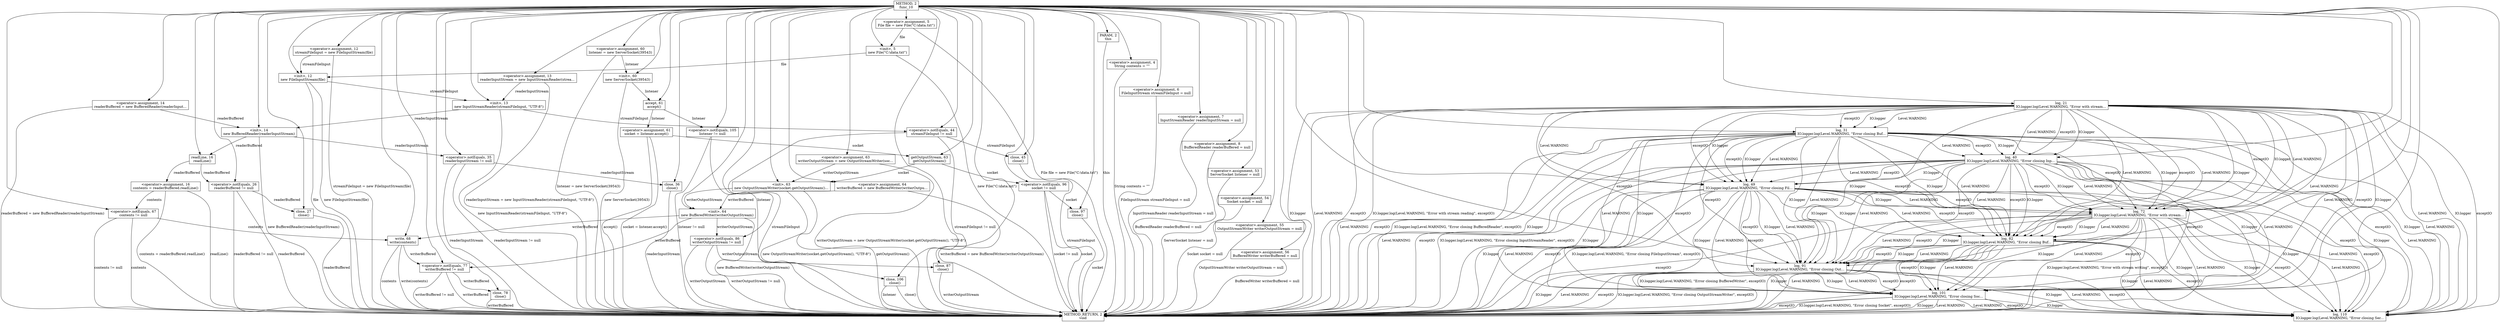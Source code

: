 digraph "func_10" {  
node [shape="rect"];  
"111669149696" [label = <METHOD, 2<BR/>func_10> ]
"128849018880" [label = <METHOD_RETURN, 2<BR/>void> ]
"115964116992" [label = <PARAM, 2<BR/>this> ]
"30064771072" [label = <&lt;operator&gt;.assignment, 4<BR/>String contents = &quot;&quot;> ]
"30064771073" [label = <&lt;operator&gt;.assignment, 5<BR/>File file = new File(&quot;C:\\data.txt&quot;)> ]
"30064771075" [label = <&lt;init&gt;, 5<BR/>new File(&quot;C:\\data.txt&quot;)> ]
"30064771076" [label = <&lt;operator&gt;.assignment, 6<BR/>FileInputStream streamFileInput = null> ]
"30064771077" [label = <&lt;operator&gt;.assignment, 7<BR/>InputStreamReader readerInputStream = null> ]
"30064771078" [label = <&lt;operator&gt;.assignment, 8<BR/>BufferedReader readerBuffered = null> ]
"30064771108" [label = <&lt;operator&gt;.assignment, 53<BR/>ServerSocket listener = null> ]
"30064771109" [label = <&lt;operator&gt;.assignment, 54<BR/>Socket socket = null> ]
"30064771110" [label = <&lt;operator&gt;.assignment, 55<BR/>OutputStreamWriter writerOutputStream = null> ]
"30064771111" [label = <&lt;operator&gt;.assignment, 56<BR/>BufferedWriter writerBuffered = null> ]
"30064771072" [label = <&lt;operator&gt;.assignment, 4<BR/>String contents = &quot;&quot;> ]
"30064771072" [label = <&lt;operator&gt;.assignment, 4<BR/>String contents = &quot;&quot;> ]
"30064771073" [label = <&lt;operator&gt;.assignment, 5<BR/>File file = new File(&quot;C:\\data.txt&quot;)> ]
"30064771073" [label = <&lt;operator&gt;.assignment, 5<BR/>File file = new File(&quot;C:\\data.txt&quot;)> ]
"30064771075" [label = <&lt;init&gt;, 5<BR/>new File(&quot;C:\\data.txt&quot;)> ]
"30064771075" [label = <&lt;init&gt;, 5<BR/>new File(&quot;C:\\data.txt&quot;)> ]
"30064771076" [label = <&lt;operator&gt;.assignment, 6<BR/>FileInputStream streamFileInput = null> ]
"30064771076" [label = <&lt;operator&gt;.assignment, 6<BR/>FileInputStream streamFileInput = null> ]
"30064771077" [label = <&lt;operator&gt;.assignment, 7<BR/>InputStreamReader readerInputStream = null> ]
"30064771077" [label = <&lt;operator&gt;.assignment, 7<BR/>InputStreamReader readerInputStream = null> ]
"30064771078" [label = <&lt;operator&gt;.assignment, 8<BR/>BufferedReader readerBuffered = null> ]
"30064771078" [label = <&lt;operator&gt;.assignment, 8<BR/>BufferedReader readerBuffered = null> ]
"30064771108" [label = <&lt;operator&gt;.assignment, 53<BR/>ServerSocket listener = null> ]
"30064771108" [label = <&lt;operator&gt;.assignment, 53<BR/>ServerSocket listener = null> ]
"30064771109" [label = <&lt;operator&gt;.assignment, 54<BR/>Socket socket = null> ]
"30064771109" [label = <&lt;operator&gt;.assignment, 54<BR/>Socket socket = null> ]
"30064771110" [label = <&lt;operator&gt;.assignment, 55<BR/>OutputStreamWriter writerOutputStream = null> ]
"30064771110" [label = <&lt;operator&gt;.assignment, 55<BR/>OutputStreamWriter writerOutputStream = null> ]
"30064771111" [label = <&lt;operator&gt;.assignment, 56<BR/>BufferedWriter writerBuffered = null> ]
"30064771111" [label = <&lt;operator&gt;.assignment, 56<BR/>BufferedWriter writerBuffered = null> ]
"30064771079" [label = <&lt;operator&gt;.assignment, 12<BR/>streamFileInput = new FileInputStream(file)> ]
"30064771081" [label = <&lt;init&gt;, 12<BR/>new FileInputStream(file)> ]
"30064771082" [label = <&lt;operator&gt;.assignment, 13<BR/>readerInputStream = new InputStreamReader(strea...> ]
"30064771084" [label = <&lt;init&gt;, 13<BR/>new InputStreamReader(streamFileInput, &quot;UTF-8&quot;)> ]
"30064771085" [label = <&lt;operator&gt;.assignment, 14<BR/>readerBuffered = new BufferedReader(readerInput...> ]
"30064771087" [label = <&lt;init&gt;, 14<BR/>new BufferedReader(readerInputStream)> ]
"30064771088" [label = <&lt;operator&gt;.assignment, 16<BR/>contents = readerBuffered.readLine()> ]
"30064771112" [label = <&lt;operator&gt;.assignment, 60<BR/>listener = new ServerSocket(39543)> ]
"30064771114" [label = <&lt;init&gt;, 60<BR/>new ServerSocket(39543)> ]
"30064771115" [label = <&lt;operator&gt;.assignment, 61<BR/>socket = listener.accept()> ]
"30064771117" [label = <&lt;operator&gt;.assignment, 63<BR/>writerOutputStream = new OutputStreamWriter(soc...> ]
"30064771119" [label = <&lt;init&gt;, 63<BR/>new OutputStreamWriter(socket.getOutputStream()...> ]
"30064771121" [label = <&lt;operator&gt;.assignment, 64<BR/>writerBuffered = new BufferedWriter(writerOutpu...> ]
"30064771123" [label = <&lt;init&gt;, 64<BR/>new BufferedWriter(writerOutputStream)> ]
"30064771079" [label = <&lt;operator&gt;.assignment, 12<BR/>streamFileInput = new FileInputStream(file)> ]
"30064771079" [label = <&lt;operator&gt;.assignment, 12<BR/>streamFileInput = new FileInputStream(file)> ]
"30064771081" [label = <&lt;init&gt;, 12<BR/>new FileInputStream(file)> ]
"30064771081" [label = <&lt;init&gt;, 12<BR/>new FileInputStream(file)> ]
"30064771082" [label = <&lt;operator&gt;.assignment, 13<BR/>readerInputStream = new InputStreamReader(strea...> ]
"30064771082" [label = <&lt;operator&gt;.assignment, 13<BR/>readerInputStream = new InputStreamReader(strea...> ]
"30064771084" [label = <&lt;init&gt;, 13<BR/>new InputStreamReader(streamFileInput, &quot;UTF-8&quot;)> ]
"30064771084" [label = <&lt;init&gt;, 13<BR/>new InputStreamReader(streamFileInput, &quot;UTF-8&quot;)> ]
"30064771084" [label = <&lt;init&gt;, 13<BR/>new InputStreamReader(streamFileInput, &quot;UTF-8&quot;)> ]
"30064771085" [label = <&lt;operator&gt;.assignment, 14<BR/>readerBuffered = new BufferedReader(readerInput...> ]
"30064771085" [label = <&lt;operator&gt;.assignment, 14<BR/>readerBuffered = new BufferedReader(readerInput...> ]
"30064771087" [label = <&lt;init&gt;, 14<BR/>new BufferedReader(readerInputStream)> ]
"30064771087" [label = <&lt;init&gt;, 14<BR/>new BufferedReader(readerInputStream)> ]
"30064771088" [label = <&lt;operator&gt;.assignment, 16<BR/>contents = readerBuffered.readLine()> ]
"30064771088" [label = <&lt;operator&gt;.assignment, 16<BR/>contents = readerBuffered.readLine()> ]
"30064771090" [label = <log, 21<BR/>IO.logger.log(Level.WARNING, &quot;Error with stream...> ]
"30064771112" [label = <&lt;operator&gt;.assignment, 60<BR/>listener = new ServerSocket(39543)> ]
"30064771112" [label = <&lt;operator&gt;.assignment, 60<BR/>listener = new ServerSocket(39543)> ]
"30064771114" [label = <&lt;init&gt;, 60<BR/>new ServerSocket(39543)> ]
"30064771114" [label = <&lt;init&gt;, 60<BR/>new ServerSocket(39543)> ]
"30064771115" [label = <&lt;operator&gt;.assignment, 61<BR/>socket = listener.accept()> ]
"30064771115" [label = <&lt;operator&gt;.assignment, 61<BR/>socket = listener.accept()> ]
"30064771117" [label = <&lt;operator&gt;.assignment, 63<BR/>writerOutputStream = new OutputStreamWriter(soc...> ]
"30064771117" [label = <&lt;operator&gt;.assignment, 63<BR/>writerOutputStream = new OutputStreamWriter(soc...> ]
"30064771119" [label = <&lt;init&gt;, 63<BR/>new OutputStreamWriter(socket.getOutputStream()...> ]
"30064771119" [label = <&lt;init&gt;, 63<BR/>new OutputStreamWriter(socket.getOutputStream()...> ]
"30064771119" [label = <&lt;init&gt;, 63<BR/>new OutputStreamWriter(socket.getOutputStream()...> ]
"30064771121" [label = <&lt;operator&gt;.assignment, 64<BR/>writerBuffered = new BufferedWriter(writerOutpu...> ]
"30064771121" [label = <&lt;operator&gt;.assignment, 64<BR/>writerBuffered = new BufferedWriter(writerOutpu...> ]
"30064771123" [label = <&lt;init&gt;, 64<BR/>new BufferedWriter(writerOutputStream)> ]
"30064771123" [label = <&lt;init&gt;, 64<BR/>new BufferedWriter(writerOutputStream)> ]
"30064771124" [label = <&lt;operator&gt;.notEquals, 67<BR/>contents != null> ]
"30064771126" [label = <log, 72<BR/>IO.logger.log(Level.WARNING, &quot;Error with stream...> ]
"30064771089" [label = <readLine, 16<BR/>readLine()> ]
"30064771090" [label = <log, 21<BR/>IO.logger.log(Level.WARNING, &quot;Error with stream...> ]
"30064771090" [label = <log, 21<BR/>IO.logger.log(Level.WARNING, &quot;Error with stream...> ]
"30064771090" [label = <log, 21<BR/>IO.logger.log(Level.WARNING, &quot;Error with stream...> ]
"30064771090" [label = <log, 21<BR/>IO.logger.log(Level.WARNING, &quot;Error with stream...> ]
"30064771116" [label = <accept, 61<BR/>accept()> ]
"30064771120" [label = <getOutputStream, 63<BR/>getOutputStream()> ]
"30064771124" [label = <&lt;operator&gt;.notEquals, 67<BR/>contents != null> ]
"30064771124" [label = <&lt;operator&gt;.notEquals, 67<BR/>contents != null> ]
"30064771125" [label = <write, 68<BR/>write(contents)> ]
"30064771126" [label = <log, 72<BR/>IO.logger.log(Level.WARNING, &quot;Error with stream...> ]
"30064771126" [label = <log, 72<BR/>IO.logger.log(Level.WARNING, &quot;Error with stream...> ]
"30064771126" [label = <log, 72<BR/>IO.logger.log(Level.WARNING, &quot;Error with stream...> ]
"30064771126" [label = <log, 72<BR/>IO.logger.log(Level.WARNING, &quot;Error with stream...> ]
"30064771125" [label = <write, 68<BR/>write(contents)> ]
"30064771125" [label = <write, 68<BR/>write(contents)> ]
"30064771093" [label = <&lt;operator&gt;.notEquals, 26<BR/>readerBuffered != null> ]
"30064771095" [label = <log, 31<BR/>IO.logger.log(Level.WARNING, &quot;Error closing Buf...> ]
"30064771098" [label = <&lt;operator&gt;.notEquals, 35<BR/>readerInputStream != null> ]
"30064771100" [label = <log, 40<BR/>IO.logger.log(Level.WARNING, &quot;Error closing Inp...> ]
"30064771103" [label = <&lt;operator&gt;.notEquals, 44<BR/>streamFileInput != null> ]
"30064771105" [label = <log, 49<BR/>IO.logger.log(Level.WARNING, &quot;Error closing Fil...> ]
"30064771129" [label = <&lt;operator&gt;.notEquals, 77<BR/>writerBuffered != null> ]
"30064771131" [label = <log, 82<BR/>IO.logger.log(Level.WARNING, &quot;Error closing Buf...> ]
"30064771134" [label = <&lt;operator&gt;.notEquals, 86<BR/>writerOutputStream != null> ]
"30064771136" [label = <log, 91<BR/>IO.logger.log(Level.WARNING, &quot;Error closing Out...> ]
"30064771139" [label = <&lt;operator&gt;.notEquals, 96<BR/>socket != null> ]
"30064771141" [label = <log, 101<BR/>IO.logger.log(Level.WARNING, &quot;Error closing Soc...> ]
"30064771144" [label = <&lt;operator&gt;.notEquals, 105<BR/>listener != null> ]
"30064771146" [label = <log, 110<BR/>IO.logger.log(Level.WARNING, &quot;Error closing Ser...> ]
"30064771093" [label = <&lt;operator&gt;.notEquals, 26<BR/>readerBuffered != null> ]
"30064771093" [label = <&lt;operator&gt;.notEquals, 26<BR/>readerBuffered != null> ]
"30064771094" [label = <close, 27<BR/>close()> ]
"30064771095" [label = <log, 31<BR/>IO.logger.log(Level.WARNING, &quot;Error closing Buf...> ]
"30064771095" [label = <log, 31<BR/>IO.logger.log(Level.WARNING, &quot;Error closing Buf...> ]
"30064771095" [label = <log, 31<BR/>IO.logger.log(Level.WARNING, &quot;Error closing Buf...> ]
"30064771095" [label = <log, 31<BR/>IO.logger.log(Level.WARNING, &quot;Error closing Buf...> ]
"30064771098" [label = <&lt;operator&gt;.notEquals, 35<BR/>readerInputStream != null> ]
"30064771098" [label = <&lt;operator&gt;.notEquals, 35<BR/>readerInputStream != null> ]
"30064771099" [label = <close, 36<BR/>close()> ]
"30064771100" [label = <log, 40<BR/>IO.logger.log(Level.WARNING, &quot;Error closing Inp...> ]
"30064771100" [label = <log, 40<BR/>IO.logger.log(Level.WARNING, &quot;Error closing Inp...> ]
"30064771100" [label = <log, 40<BR/>IO.logger.log(Level.WARNING, &quot;Error closing Inp...> ]
"30064771100" [label = <log, 40<BR/>IO.logger.log(Level.WARNING, &quot;Error closing Inp...> ]
"30064771103" [label = <&lt;operator&gt;.notEquals, 44<BR/>streamFileInput != null> ]
"30064771103" [label = <&lt;operator&gt;.notEquals, 44<BR/>streamFileInput != null> ]
"30064771104" [label = <close, 45<BR/>close()> ]
"30064771105" [label = <log, 49<BR/>IO.logger.log(Level.WARNING, &quot;Error closing Fil...> ]
"30064771105" [label = <log, 49<BR/>IO.logger.log(Level.WARNING, &quot;Error closing Fil...> ]
"30064771105" [label = <log, 49<BR/>IO.logger.log(Level.WARNING, &quot;Error closing Fil...> ]
"30064771105" [label = <log, 49<BR/>IO.logger.log(Level.WARNING, &quot;Error closing Fil...> ]
"30064771129" [label = <&lt;operator&gt;.notEquals, 77<BR/>writerBuffered != null> ]
"30064771129" [label = <&lt;operator&gt;.notEquals, 77<BR/>writerBuffered != null> ]
"30064771130" [label = <close, 78<BR/>close()> ]
"30064771131" [label = <log, 82<BR/>IO.logger.log(Level.WARNING, &quot;Error closing Buf...> ]
"30064771131" [label = <log, 82<BR/>IO.logger.log(Level.WARNING, &quot;Error closing Buf...> ]
"30064771131" [label = <log, 82<BR/>IO.logger.log(Level.WARNING, &quot;Error closing Buf...> ]
"30064771131" [label = <log, 82<BR/>IO.logger.log(Level.WARNING, &quot;Error closing Buf...> ]
"30064771134" [label = <&lt;operator&gt;.notEquals, 86<BR/>writerOutputStream != null> ]
"30064771134" [label = <&lt;operator&gt;.notEquals, 86<BR/>writerOutputStream != null> ]
"30064771135" [label = <close, 87<BR/>close()> ]
"30064771136" [label = <log, 91<BR/>IO.logger.log(Level.WARNING, &quot;Error closing Out...> ]
"30064771136" [label = <log, 91<BR/>IO.logger.log(Level.WARNING, &quot;Error closing Out...> ]
"30064771136" [label = <log, 91<BR/>IO.logger.log(Level.WARNING, &quot;Error closing Out...> ]
"30064771136" [label = <log, 91<BR/>IO.logger.log(Level.WARNING, &quot;Error closing Out...> ]
"30064771139" [label = <&lt;operator&gt;.notEquals, 96<BR/>socket != null> ]
"30064771139" [label = <&lt;operator&gt;.notEquals, 96<BR/>socket != null> ]
"30064771140" [label = <close, 97<BR/>close()> ]
"30064771141" [label = <log, 101<BR/>IO.logger.log(Level.WARNING, &quot;Error closing Soc...> ]
"30064771141" [label = <log, 101<BR/>IO.logger.log(Level.WARNING, &quot;Error closing Soc...> ]
"30064771141" [label = <log, 101<BR/>IO.logger.log(Level.WARNING, &quot;Error closing Soc...> ]
"30064771141" [label = <log, 101<BR/>IO.logger.log(Level.WARNING, &quot;Error closing Soc...> ]
"30064771144" [label = <&lt;operator&gt;.notEquals, 105<BR/>listener != null> ]
"30064771144" [label = <&lt;operator&gt;.notEquals, 105<BR/>listener != null> ]
"30064771145" [label = <close, 106<BR/>close()> ]
"30064771146" [label = <log, 110<BR/>IO.logger.log(Level.WARNING, &quot;Error closing Ser...> ]
"30064771146" [label = <log, 110<BR/>IO.logger.log(Level.WARNING, &quot;Error closing Ser...> ]
"30064771146" [label = <log, 110<BR/>IO.logger.log(Level.WARNING, &quot;Error closing Ser...> ]
"30064771146" [label = <log, 110<BR/>IO.logger.log(Level.WARNING, &quot;Error closing Ser...> ]
"30064771094" [label = <close, 27<BR/>close()> ]
"30064771099" [label = <close, 36<BR/>close()> ]
"30064771104" [label = <close, 45<BR/>close()> ]
"30064771130" [label = <close, 78<BR/>close()> ]
"30064771135" [label = <close, 87<BR/>close()> ]
"30064771140" [label = <close, 97<BR/>close()> ]
"30064771145" [label = <close, 106<BR/>close()> ]
  "115964116992" -> "128849018880"  [ label = "this"] 
  "30064771072" -> "128849018880"  [ label = "String contents = &quot;&quot;"] 
  "30064771073" -> "128849018880"  [ label = "File file = new File(&quot;C:\\data.txt&quot;)"] 
  "30064771075" -> "128849018880"  [ label = "new File(&quot;C:\\data.txt&quot;)"] 
  "30064771076" -> "128849018880"  [ label = "FileInputStream streamFileInput = null"] 
  "30064771077" -> "128849018880"  [ label = "InputStreamReader readerInputStream = null"] 
  "30064771078" -> "128849018880"  [ label = "BufferedReader readerBuffered = null"] 
  "30064771079" -> "128849018880"  [ label = "streamFileInput = new FileInputStream(file)"] 
  "30064771081" -> "128849018880"  [ label = "file"] 
  "30064771081" -> "128849018880"  [ label = "new FileInputStream(file)"] 
  "30064771082" -> "128849018880"  [ label = "readerInputStream = new InputStreamReader(streamFileInput, &quot;UTF-8&quot;)"] 
  "30064771084" -> "128849018880"  [ label = "new InputStreamReader(streamFileInput, &quot;UTF-8&quot;)"] 
  "30064771085" -> "128849018880"  [ label = "readerBuffered = new BufferedReader(readerInputStream)"] 
  "30064771087" -> "128849018880"  [ label = "new BufferedReader(readerInputStream)"] 
  "30064771088" -> "128849018880"  [ label = "readLine()"] 
  "30064771088" -> "128849018880"  [ label = "contents = readerBuffered.readLine()"] 
  "30064771090" -> "128849018880"  [ label = "IO.logger"] 
  "30064771090" -> "128849018880"  [ label = "Level.WARNING"] 
  "30064771090" -> "128849018880"  [ label = "exceptIO"] 
  "30064771090" -> "128849018880"  [ label = "IO.logger.log(Level.WARNING, &quot;Error with stream reading&quot;, exceptIO)"] 
  "30064771093" -> "128849018880"  [ label = "readerBuffered"] 
  "30064771093" -> "128849018880"  [ label = "readerBuffered != null"] 
  "30064771094" -> "128849018880"  [ label = "readerBuffered"] 
  "30064771095" -> "128849018880"  [ label = "IO.logger"] 
  "30064771095" -> "128849018880"  [ label = "Level.WARNING"] 
  "30064771095" -> "128849018880"  [ label = "exceptIO"] 
  "30064771095" -> "128849018880"  [ label = "IO.logger.log(Level.WARNING, &quot;Error closing BufferedReader&quot;, exceptIO)"] 
  "30064771098" -> "128849018880"  [ label = "readerInputStream"] 
  "30064771098" -> "128849018880"  [ label = "readerInputStream != null"] 
  "30064771099" -> "128849018880"  [ label = "readerInputStream"] 
  "30064771100" -> "128849018880"  [ label = "IO.logger"] 
  "30064771100" -> "128849018880"  [ label = "Level.WARNING"] 
  "30064771100" -> "128849018880"  [ label = "exceptIO"] 
  "30064771100" -> "128849018880"  [ label = "IO.logger.log(Level.WARNING, &quot;Error closing InputStreamReader&quot;, exceptIO)"] 
  "30064771103" -> "128849018880"  [ label = "streamFileInput"] 
  "30064771103" -> "128849018880"  [ label = "streamFileInput != null"] 
  "30064771104" -> "128849018880"  [ label = "streamFileInput"] 
  "30064771105" -> "128849018880"  [ label = "IO.logger"] 
  "30064771105" -> "128849018880"  [ label = "Level.WARNING"] 
  "30064771105" -> "128849018880"  [ label = "exceptIO"] 
  "30064771105" -> "128849018880"  [ label = "IO.logger.log(Level.WARNING, &quot;Error closing FileInputStream&quot;, exceptIO)"] 
  "30064771108" -> "128849018880"  [ label = "ServerSocket listener = null"] 
  "30064771109" -> "128849018880"  [ label = "Socket socket = null"] 
  "30064771110" -> "128849018880"  [ label = "OutputStreamWriter writerOutputStream = null"] 
  "30064771111" -> "128849018880"  [ label = "BufferedWriter writerBuffered = null"] 
  "30064771112" -> "128849018880"  [ label = "listener = new ServerSocket(39543)"] 
  "30064771114" -> "128849018880"  [ label = "new ServerSocket(39543)"] 
  "30064771115" -> "128849018880"  [ label = "accept()"] 
  "30064771115" -> "128849018880"  [ label = "socket = listener.accept()"] 
  "30064771117" -> "128849018880"  [ label = "writerOutputStream = new OutputStreamWriter(socket.getOutputStream(), &quot;UTF-8&quot;)"] 
  "30064771119" -> "128849018880"  [ label = "getOutputStream()"] 
  "30064771119" -> "128849018880"  [ label = "new OutputStreamWriter(socket.getOutputStream(), &quot;UTF-8&quot;)"] 
  "30064771121" -> "128849018880"  [ label = "writerBuffered = new BufferedWriter(writerOutputStream)"] 
  "30064771123" -> "128849018880"  [ label = "new BufferedWriter(writerOutputStream)"] 
  "30064771124" -> "128849018880"  [ label = "contents"] 
  "30064771124" -> "128849018880"  [ label = "contents != null"] 
  "30064771125" -> "128849018880"  [ label = "contents"] 
  "30064771125" -> "128849018880"  [ label = "write(contents)"] 
  "30064771126" -> "128849018880"  [ label = "IO.logger"] 
  "30064771126" -> "128849018880"  [ label = "Level.WARNING"] 
  "30064771126" -> "128849018880"  [ label = "exceptIO"] 
  "30064771126" -> "128849018880"  [ label = "IO.logger.log(Level.WARNING, &quot;Error with stream writing&quot;, exceptIO)"] 
  "30064771129" -> "128849018880"  [ label = "writerBuffered"] 
  "30064771129" -> "128849018880"  [ label = "writerBuffered != null"] 
  "30064771130" -> "128849018880"  [ label = "writerBuffered"] 
  "30064771131" -> "128849018880"  [ label = "IO.logger"] 
  "30064771131" -> "128849018880"  [ label = "Level.WARNING"] 
  "30064771131" -> "128849018880"  [ label = "exceptIO"] 
  "30064771131" -> "128849018880"  [ label = "IO.logger.log(Level.WARNING, &quot;Error closing BufferedWriter&quot;, exceptIO)"] 
  "30064771134" -> "128849018880"  [ label = "writerOutputStream"] 
  "30064771134" -> "128849018880"  [ label = "writerOutputStream != null"] 
  "30064771135" -> "128849018880"  [ label = "writerOutputStream"] 
  "30064771136" -> "128849018880"  [ label = "IO.logger"] 
  "30064771136" -> "128849018880"  [ label = "Level.WARNING"] 
  "30064771136" -> "128849018880"  [ label = "exceptIO"] 
  "30064771136" -> "128849018880"  [ label = "IO.logger.log(Level.WARNING, &quot;Error closing OutputStreamWriter&quot;, exceptIO)"] 
  "30064771139" -> "128849018880"  [ label = "socket"] 
  "30064771139" -> "128849018880"  [ label = "socket != null"] 
  "30064771140" -> "128849018880"  [ label = "socket"] 
  "30064771141" -> "128849018880"  [ label = "IO.logger"] 
  "30064771141" -> "128849018880"  [ label = "Level.WARNING"] 
  "30064771141" -> "128849018880"  [ label = "exceptIO"] 
  "30064771141" -> "128849018880"  [ label = "IO.logger.log(Level.WARNING, &quot;Error closing Socket&quot;, exceptIO)"] 
  "30064771144" -> "128849018880"  [ label = "listener != null"] 
  "30064771145" -> "128849018880"  [ label = "listener"] 
  "30064771145" -> "128849018880"  [ label = "close()"] 
  "111669149696" -> "115964116992" 
  "111669149696" -> "30064771072" 
  "111669149696" -> "30064771073" 
  "111669149696" -> "30064771076" 
  "111669149696" -> "30064771077" 
  "111669149696" -> "30064771078" 
  "111669149696" -> "30064771108" 
  "111669149696" -> "30064771109" 
  "111669149696" -> "30064771110" 
  "111669149696" -> "30064771111" 
  "30064771073" -> "30064771075"  [ label = "file"] 
  "111669149696" -> "30064771075" 
  "111669149696" -> "30064771079" 
  "111669149696" -> "30064771082" 
  "111669149696" -> "30064771085" 
  "30064771089" -> "30064771088"  [ label = "readerBuffered"] 
  "111669149696" -> "30064771112" 
  "30064771116" -> "30064771115"  [ label = "listener"] 
  "111669149696" -> "30064771117" 
  "111669149696" -> "30064771121" 
  "30064771079" -> "30064771081"  [ label = "streamFileInput"] 
  "111669149696" -> "30064771081" 
  "30064771075" -> "30064771081"  [ label = "file"] 
  "30064771082" -> "30064771084"  [ label = "readerInputStream"] 
  "111669149696" -> "30064771084" 
  "30064771081" -> "30064771084"  [ label = "streamFileInput"] 
  "30064771085" -> "30064771087"  [ label = "readerBuffered"] 
  "111669149696" -> "30064771087" 
  "30064771084" -> "30064771087"  [ label = "readerInputStream"] 
  "30064771112" -> "30064771114"  [ label = "listener"] 
  "111669149696" -> "30064771114" 
  "30064771117" -> "30064771119"  [ label = "writerOutputStream"] 
  "111669149696" -> "30064771119" 
  "30064771120" -> "30064771119"  [ label = "socket"] 
  "30064771121" -> "30064771123"  [ label = "writerBuffered"] 
  "111669149696" -> "30064771123" 
  "30064771119" -> "30064771123"  [ label = "writerOutputStream"] 
  "30064771087" -> "30064771089"  [ label = "readerBuffered"] 
  "111669149696" -> "30064771089" 
  "111669149696" -> "30064771090" 
  "30064771114" -> "30064771116"  [ label = "listener"] 
  "111669149696" -> "30064771116" 
  "30064771115" -> "30064771120"  [ label = "socket"] 
  "111669149696" -> "30064771120" 
  "30064771088" -> "30064771124"  [ label = "contents"] 
  "111669149696" -> "30064771124" 
  "30064771090" -> "30064771126"  [ label = "IO.logger"] 
  "30064771095" -> "30064771126"  [ label = "IO.logger"] 
  "30064771100" -> "30064771126"  [ label = "IO.logger"] 
  "30064771105" -> "30064771126"  [ label = "IO.logger"] 
  "30064771090" -> "30064771126"  [ label = "Level.WARNING"] 
  "30064771095" -> "30064771126"  [ label = "Level.WARNING"] 
  "30064771100" -> "30064771126"  [ label = "Level.WARNING"] 
  "30064771105" -> "30064771126"  [ label = "Level.WARNING"] 
  "111669149696" -> "30064771126" 
  "30064771090" -> "30064771126"  [ label = "exceptIO"] 
  "30064771095" -> "30064771126"  [ label = "exceptIO"] 
  "30064771100" -> "30064771126"  [ label = "exceptIO"] 
  "30064771105" -> "30064771126"  [ label = "exceptIO"] 
  "30064771123" -> "30064771125"  [ label = "writerBuffered"] 
  "111669149696" -> "30064771125" 
  "30064771124" -> "30064771125"  [ label = "contents"] 
  "30064771089" -> "30064771093"  [ label = "readerBuffered"] 
  "111669149696" -> "30064771093" 
  "30064771090" -> "30064771095"  [ label = "IO.logger"] 
  "30064771090" -> "30064771095"  [ label = "Level.WARNING"] 
  "111669149696" -> "30064771095" 
  "30064771090" -> "30064771095"  [ label = "exceptIO"] 
  "30064771087" -> "30064771098"  [ label = "readerInputStream"] 
  "111669149696" -> "30064771098" 
  "30064771090" -> "30064771100"  [ label = "IO.logger"] 
  "30064771095" -> "30064771100"  [ label = "IO.logger"] 
  "30064771090" -> "30064771100"  [ label = "Level.WARNING"] 
  "30064771095" -> "30064771100"  [ label = "Level.WARNING"] 
  "111669149696" -> "30064771100" 
  "30064771090" -> "30064771100"  [ label = "exceptIO"] 
  "30064771095" -> "30064771100"  [ label = "exceptIO"] 
  "30064771084" -> "30064771103"  [ label = "streamFileInput"] 
  "111669149696" -> "30064771103" 
  "30064771090" -> "30064771105"  [ label = "IO.logger"] 
  "30064771095" -> "30064771105"  [ label = "IO.logger"] 
  "30064771100" -> "30064771105"  [ label = "IO.logger"] 
  "30064771090" -> "30064771105"  [ label = "Level.WARNING"] 
  "30064771095" -> "30064771105"  [ label = "Level.WARNING"] 
  "30064771100" -> "30064771105"  [ label = "Level.WARNING"] 
  "111669149696" -> "30064771105" 
  "30064771090" -> "30064771105"  [ label = "exceptIO"] 
  "30064771095" -> "30064771105"  [ label = "exceptIO"] 
  "30064771100" -> "30064771105"  [ label = "exceptIO"] 
  "30064771123" -> "30064771129"  [ label = "writerBuffered"] 
  "30064771125" -> "30064771129"  [ label = "writerBuffered"] 
  "111669149696" -> "30064771129" 
  "30064771090" -> "30064771131"  [ label = "IO.logger"] 
  "30064771095" -> "30064771131"  [ label = "IO.logger"] 
  "30064771100" -> "30064771131"  [ label = "IO.logger"] 
  "30064771105" -> "30064771131"  [ label = "IO.logger"] 
  "30064771126" -> "30064771131"  [ label = "IO.logger"] 
  "30064771090" -> "30064771131"  [ label = "Level.WARNING"] 
  "30064771095" -> "30064771131"  [ label = "Level.WARNING"] 
  "30064771100" -> "30064771131"  [ label = "Level.WARNING"] 
  "30064771105" -> "30064771131"  [ label = "Level.WARNING"] 
  "30064771126" -> "30064771131"  [ label = "Level.WARNING"] 
  "111669149696" -> "30064771131" 
  "30064771090" -> "30064771131"  [ label = "exceptIO"] 
  "30064771095" -> "30064771131"  [ label = "exceptIO"] 
  "30064771100" -> "30064771131"  [ label = "exceptIO"] 
  "30064771105" -> "30064771131"  [ label = "exceptIO"] 
  "30064771126" -> "30064771131"  [ label = "exceptIO"] 
  "30064771123" -> "30064771134"  [ label = "writerOutputStream"] 
  "111669149696" -> "30064771134" 
  "30064771090" -> "30064771136"  [ label = "IO.logger"] 
  "30064771095" -> "30064771136"  [ label = "IO.logger"] 
  "30064771100" -> "30064771136"  [ label = "IO.logger"] 
  "30064771105" -> "30064771136"  [ label = "IO.logger"] 
  "30064771126" -> "30064771136"  [ label = "IO.logger"] 
  "30064771131" -> "30064771136"  [ label = "IO.logger"] 
  "30064771090" -> "30064771136"  [ label = "Level.WARNING"] 
  "30064771095" -> "30064771136"  [ label = "Level.WARNING"] 
  "30064771100" -> "30064771136"  [ label = "Level.WARNING"] 
  "30064771105" -> "30064771136"  [ label = "Level.WARNING"] 
  "30064771126" -> "30064771136"  [ label = "Level.WARNING"] 
  "30064771131" -> "30064771136"  [ label = "Level.WARNING"] 
  "111669149696" -> "30064771136" 
  "30064771090" -> "30064771136"  [ label = "exceptIO"] 
  "30064771095" -> "30064771136"  [ label = "exceptIO"] 
  "30064771100" -> "30064771136"  [ label = "exceptIO"] 
  "30064771105" -> "30064771136"  [ label = "exceptIO"] 
  "30064771126" -> "30064771136"  [ label = "exceptIO"] 
  "30064771131" -> "30064771136"  [ label = "exceptIO"] 
  "30064771120" -> "30064771139"  [ label = "socket"] 
  "111669149696" -> "30064771139" 
  "30064771090" -> "30064771141"  [ label = "IO.logger"] 
  "30064771095" -> "30064771141"  [ label = "IO.logger"] 
  "30064771100" -> "30064771141"  [ label = "IO.logger"] 
  "30064771105" -> "30064771141"  [ label = "IO.logger"] 
  "30064771126" -> "30064771141"  [ label = "IO.logger"] 
  "30064771131" -> "30064771141"  [ label = "IO.logger"] 
  "30064771136" -> "30064771141"  [ label = "IO.logger"] 
  "30064771090" -> "30064771141"  [ label = "Level.WARNING"] 
  "30064771095" -> "30064771141"  [ label = "Level.WARNING"] 
  "30064771100" -> "30064771141"  [ label = "Level.WARNING"] 
  "30064771105" -> "30064771141"  [ label = "Level.WARNING"] 
  "30064771126" -> "30064771141"  [ label = "Level.WARNING"] 
  "30064771131" -> "30064771141"  [ label = "Level.WARNING"] 
  "30064771136" -> "30064771141"  [ label = "Level.WARNING"] 
  "111669149696" -> "30064771141" 
  "30064771090" -> "30064771141"  [ label = "exceptIO"] 
  "30064771095" -> "30064771141"  [ label = "exceptIO"] 
  "30064771100" -> "30064771141"  [ label = "exceptIO"] 
  "30064771105" -> "30064771141"  [ label = "exceptIO"] 
  "30064771126" -> "30064771141"  [ label = "exceptIO"] 
  "30064771131" -> "30064771141"  [ label = "exceptIO"] 
  "30064771136" -> "30064771141"  [ label = "exceptIO"] 
  "30064771116" -> "30064771144"  [ label = "listener"] 
  "111669149696" -> "30064771144" 
  "30064771090" -> "30064771146"  [ label = "IO.logger"] 
  "30064771095" -> "30064771146"  [ label = "IO.logger"] 
  "30064771100" -> "30064771146"  [ label = "IO.logger"] 
  "30064771105" -> "30064771146"  [ label = "IO.logger"] 
  "30064771126" -> "30064771146"  [ label = "IO.logger"] 
  "30064771131" -> "30064771146"  [ label = "IO.logger"] 
  "30064771136" -> "30064771146"  [ label = "IO.logger"] 
  "30064771141" -> "30064771146"  [ label = "IO.logger"] 
  "30064771090" -> "30064771146"  [ label = "Level.WARNING"] 
  "30064771095" -> "30064771146"  [ label = "Level.WARNING"] 
  "30064771100" -> "30064771146"  [ label = "Level.WARNING"] 
  "30064771105" -> "30064771146"  [ label = "Level.WARNING"] 
  "30064771126" -> "30064771146"  [ label = "Level.WARNING"] 
  "30064771131" -> "30064771146"  [ label = "Level.WARNING"] 
  "30064771136" -> "30064771146"  [ label = "Level.WARNING"] 
  "30064771141" -> "30064771146"  [ label = "Level.WARNING"] 
  "111669149696" -> "30064771146" 
  "30064771090" -> "30064771146"  [ label = "exceptIO"] 
  "30064771095" -> "30064771146"  [ label = "exceptIO"] 
  "30064771100" -> "30064771146"  [ label = "exceptIO"] 
  "30064771105" -> "30064771146"  [ label = "exceptIO"] 
  "30064771126" -> "30064771146"  [ label = "exceptIO"] 
  "30064771131" -> "30064771146"  [ label = "exceptIO"] 
  "30064771136" -> "30064771146"  [ label = "exceptIO"] 
  "30064771141" -> "30064771146"  [ label = "exceptIO"] 
  "30064771093" -> "30064771094"  [ label = "readerBuffered"] 
  "111669149696" -> "30064771094" 
  "30064771098" -> "30064771099"  [ label = "readerInputStream"] 
  "111669149696" -> "30064771099" 
  "30064771103" -> "30064771104"  [ label = "streamFileInput"] 
  "111669149696" -> "30064771104" 
  "30064771129" -> "30064771130"  [ label = "writerBuffered"] 
  "111669149696" -> "30064771130" 
  "30064771134" -> "30064771135"  [ label = "writerOutputStream"] 
  "111669149696" -> "30064771135" 
  "30064771139" -> "30064771140"  [ label = "socket"] 
  "111669149696" -> "30064771140" 
  "30064771144" -> "30064771145"  [ label = "listener"] 
  "111669149696" -> "30064771145" 
}
